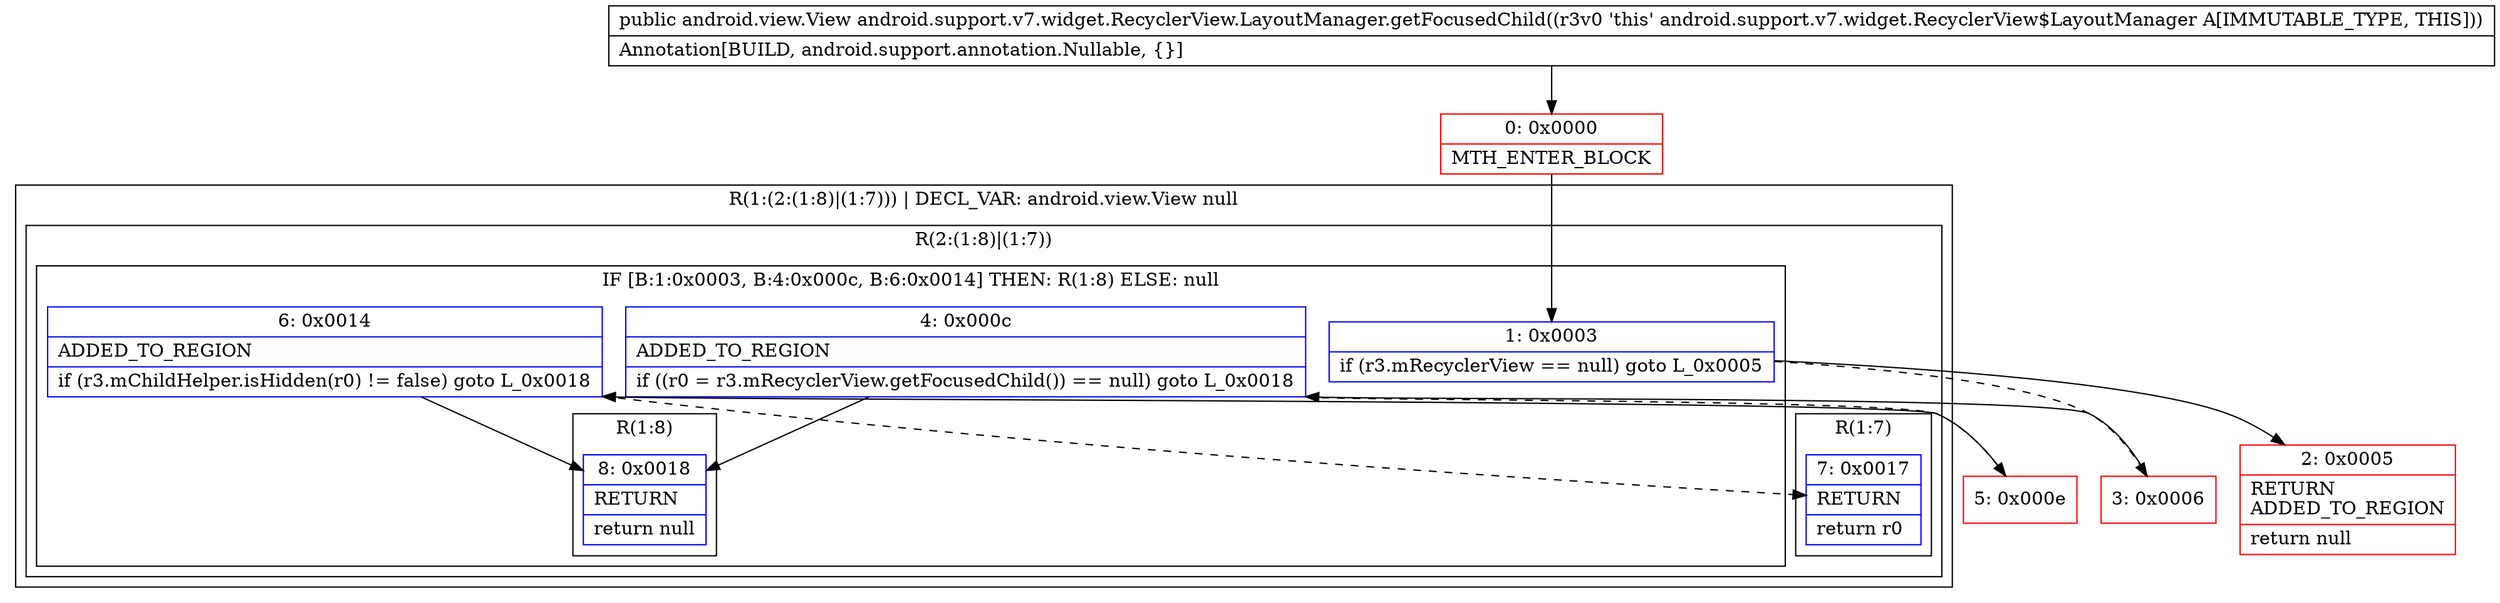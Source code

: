 digraph "CFG forandroid.support.v7.widget.RecyclerView.LayoutManager.getFocusedChild()Landroid\/view\/View;" {
subgraph cluster_Region_1193156689 {
label = "R(1:(2:(1:8)|(1:7))) | DECL_VAR: android.view.View null\l";
node [shape=record,color=blue];
subgraph cluster_Region_1517168769 {
label = "R(2:(1:8)|(1:7))";
node [shape=record,color=blue];
subgraph cluster_IfRegion_528684318 {
label = "IF [B:1:0x0003, B:4:0x000c, B:6:0x0014] THEN: R(1:8) ELSE: null";
node [shape=record,color=blue];
Node_1 [shape=record,label="{1\:\ 0x0003|if (r3.mRecyclerView == null) goto L_0x0005\l}"];
Node_4 [shape=record,label="{4\:\ 0x000c|ADDED_TO_REGION\l|if ((r0 = r3.mRecyclerView.getFocusedChild()) == null) goto L_0x0018\l}"];
Node_6 [shape=record,label="{6\:\ 0x0014|ADDED_TO_REGION\l|if (r3.mChildHelper.isHidden(r0) != false) goto L_0x0018\l}"];
subgraph cluster_Region_1897347748 {
label = "R(1:8)";
node [shape=record,color=blue];
Node_8 [shape=record,label="{8\:\ 0x0018|RETURN\l|return null\l}"];
}
}
subgraph cluster_Region_1203605631 {
label = "R(1:7)";
node [shape=record,color=blue];
Node_7 [shape=record,label="{7\:\ 0x0017|RETURN\l|return r0\l}"];
}
}
}
Node_0 [shape=record,color=red,label="{0\:\ 0x0000|MTH_ENTER_BLOCK\l}"];
Node_2 [shape=record,color=red,label="{2\:\ 0x0005|RETURN\lADDED_TO_REGION\l|return null\l}"];
Node_3 [shape=record,color=red,label="{3\:\ 0x0006}"];
Node_5 [shape=record,color=red,label="{5\:\ 0x000e}"];
MethodNode[shape=record,label="{public android.view.View android.support.v7.widget.RecyclerView.LayoutManager.getFocusedChild((r3v0 'this' android.support.v7.widget.RecyclerView$LayoutManager A[IMMUTABLE_TYPE, THIS]))  | Annotation[BUILD, android.support.annotation.Nullable, \{\}]\l}"];
MethodNode -> Node_0;
Node_1 -> Node_2;
Node_1 -> Node_3[style=dashed];
Node_4 -> Node_5[style=dashed];
Node_4 -> Node_8;
Node_6 -> Node_7[style=dashed];
Node_6 -> Node_8;
Node_0 -> Node_1;
Node_3 -> Node_4;
Node_5 -> Node_6;
}

